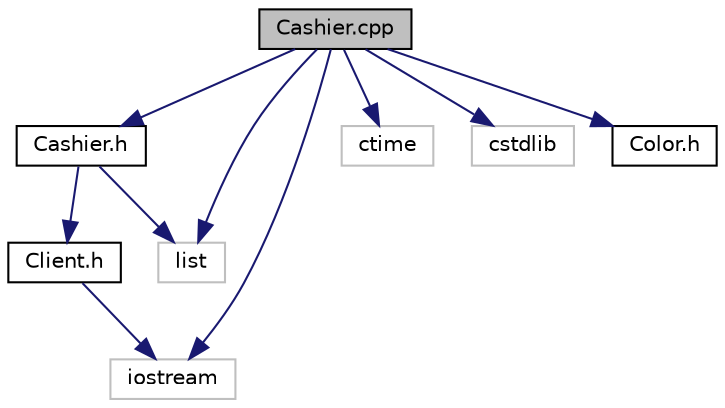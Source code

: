 digraph "Cashier.cpp"
{
 // LATEX_PDF_SIZE
  edge [fontname="Helvetica",fontsize="10",labelfontname="Helvetica",labelfontsize="10"];
  node [fontname="Helvetica",fontsize="10",shape=record];
  Node1 [label="Cashier.cpp",height=0.2,width=0.4,color="black", fillcolor="grey75", style="filled", fontcolor="black",tooltip="Classe Cashier."];
  Node1 -> Node2 [color="midnightblue",fontsize="10",style="solid",fontname="Helvetica"];
  Node2 [label="Cashier.h",height=0.2,width=0.4,color="black", fillcolor="white", style="filled",URL="$_cashier_8h.html",tooltip="Classe Cashier."];
  Node2 -> Node3 [color="midnightblue",fontsize="10",style="solid",fontname="Helvetica"];
  Node3 [label="Client.h",height=0.2,width=0.4,color="black", fillcolor="white", style="filled",URL="$_client_8h.html",tooltip="Classe Client."];
  Node3 -> Node4 [color="midnightblue",fontsize="10",style="solid",fontname="Helvetica"];
  Node4 [label="iostream",height=0.2,width=0.4,color="grey75", fillcolor="white", style="filled",tooltip=" "];
  Node2 -> Node5 [color="midnightblue",fontsize="10",style="solid",fontname="Helvetica"];
  Node5 [label="list",height=0.2,width=0.4,color="grey75", fillcolor="white", style="filled",tooltip=" "];
  Node1 -> Node6 [color="midnightblue",fontsize="10",style="solid",fontname="Helvetica"];
  Node6 [label="ctime",height=0.2,width=0.4,color="grey75", fillcolor="white", style="filled",tooltip=" "];
  Node1 -> Node7 [color="midnightblue",fontsize="10",style="solid",fontname="Helvetica"];
  Node7 [label="cstdlib",height=0.2,width=0.4,color="grey75", fillcolor="white", style="filled",tooltip=" "];
  Node1 -> Node5 [color="midnightblue",fontsize="10",style="solid",fontname="Helvetica"];
  Node1 -> Node4 [color="midnightblue",fontsize="10",style="solid",fontname="Helvetica"];
  Node1 -> Node8 [color="midnightblue",fontsize="10",style="solid",fontname="Helvetica"];
  Node8 [label="Color.h",height=0.2,width=0.4,color="black", fillcolor="white", style="filled",URL="$_color_8h_source.html",tooltip=" "];
}
